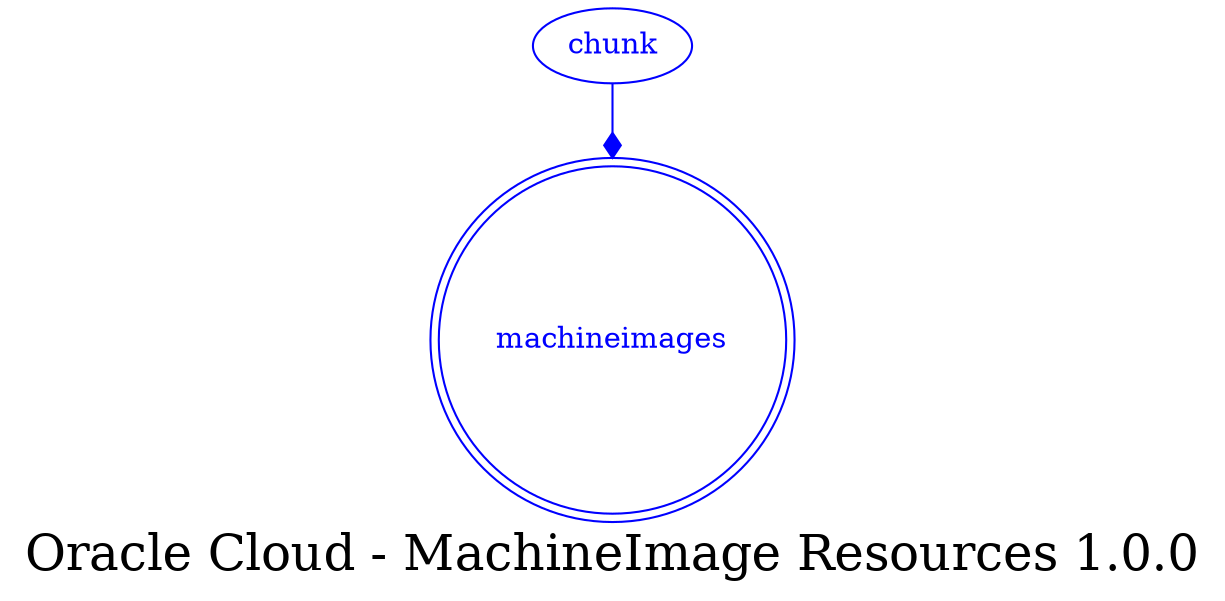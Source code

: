 digraph LexiconGraph {
graph[label="Oracle Cloud - MachineImage Resources 1.0.0", fontsize=24]
splines=true
"machineimages" [color=blue, fontcolor=blue, shape=doublecircle]
"chunk" -> "machineimages" [color=blue, fontcolor=blue, arrowhead=diamond, arrowtail=none]
"chunk" [color=blue, fontcolor=blue, shape=ellipse]
}
